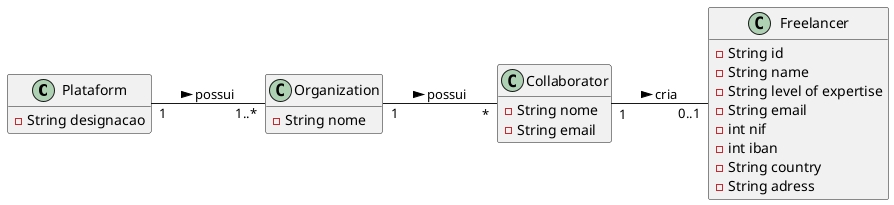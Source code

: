 @startuml
hide methods
left to right direction

class Plataform {
  -String designacao
}

class Freelancer {
  -String id
  -String name
  -String level of expertise
  -String email
  -int nif
  -int iban
  -String country
  -String adress
}  

class Collaborator {
  -String nome
  -String email
}

class Organization {
  -String nome 
}


Plataform "1" -- "1..*" Organization : possui >

Organization "1" -- "*" Collaborator : possui >

Collaborator "1" -- "0..1" Freelancer : cria >


@enduml